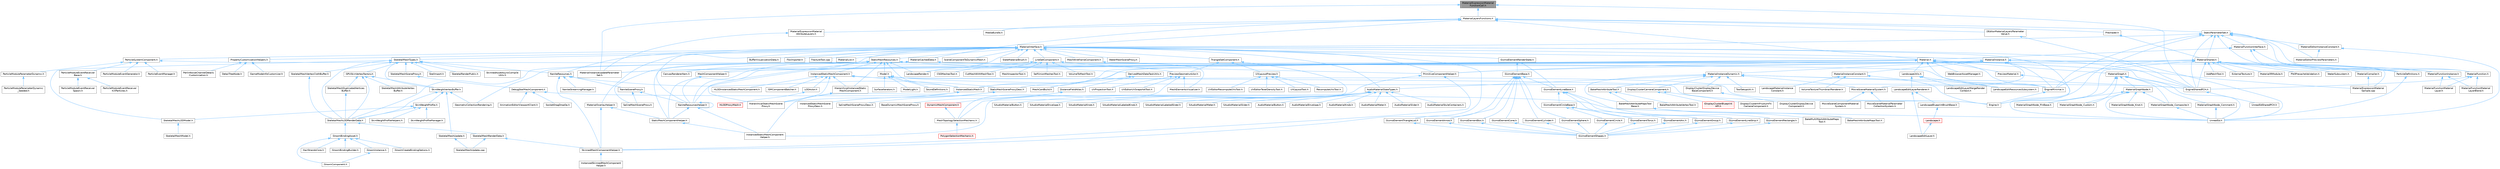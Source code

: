 digraph "MaterialExpressionMaterialFunctionCall.h"
{
 // INTERACTIVE_SVG=YES
 // LATEX_PDF_SIZE
  bgcolor="transparent";
  edge [fontname=Helvetica,fontsize=10,labelfontname=Helvetica,labelfontsize=10];
  node [fontname=Helvetica,fontsize=10,shape=box,height=0.2,width=0.4];
  Node1 [id="Node000001",label="MaterialExpressionMaterial\lFunctionCall.h",height=0.2,width=0.4,color="gray40", fillcolor="grey60", style="filled", fontcolor="black",tooltip=" "];
  Node1 -> Node2 [id="edge1_Node000001_Node000002",dir="back",color="steelblue1",style="solid",tooltip=" "];
  Node2 [id="Node000002",label="EngineSharedPCH.h",height=0.2,width=0.4,color="grey40", fillcolor="white", style="filled",URL="$dc/dbb/EngineSharedPCH_8h.html",tooltip=" "];
  Node2 -> Node3 [id="edge2_Node000002_Node000003",dir="back",color="steelblue1",style="solid",tooltip=" "];
  Node3 [id="Node000003",label="UnrealEdSharedPCH.h",height=0.2,width=0.4,color="grey40", fillcolor="white", style="filled",URL="$d1/de6/UnrealEdSharedPCH_8h.html",tooltip=" "];
  Node1 -> Node4 [id="edge3_Node000001_Node000004",dir="back",color="steelblue1",style="solid",tooltip=" "];
  Node4 [id="Node000004",label="MaterialInstanceUpdateParameter\lSet.h",height=0.2,width=0.4,color="grey40", fillcolor="white", style="filled",URL="$dd/df7/MaterialInstanceUpdateParameterSet_8h.html",tooltip=" "];
  Node1 -> Node5 [id="edge4_Node000001_Node000005",dir="back",color="steelblue1",style="solid",tooltip=" "];
  Node5 [id="Node000005",label="MaterialLayersFunctions.h",height=0.2,width=0.4,color="grey40", fillcolor="white", style="filled",URL="$df/d12/MaterialLayersFunctions_8h.html",tooltip=" "];
  Node5 -> Node6 [id="edge5_Node000005_Node000006",dir="back",color="steelblue1",style="solid",tooltip=" "];
  Node6 [id="Node000006",label="DEditorMaterialLayersParameter\lValue.h",height=0.2,width=0.4,color="grey40", fillcolor="white", style="filled",URL="$d8/d85/DEditorMaterialLayersParameterValue_8h.html",tooltip=" "];
  Node6 -> Node7 [id="edge6_Node000006_Node000007",dir="back",color="steelblue1",style="solid",tooltip=" "];
  Node7 [id="Node000007",label="UnrealEd.h",height=0.2,width=0.4,color="grey40", fillcolor="white", style="filled",URL="$d2/d5f/UnrealEd_8h.html",tooltip=" "];
  Node5 -> Node8 [id="edge7_Node000005_Node000008",dir="back",color="steelblue1",style="solid",tooltip=" "];
  Node8 [id="Node000008",label="Material.h",height=0.2,width=0.4,color="grey40", fillcolor="white", style="filled",URL="$df/d12/Material_8h.html",tooltip=" "];
  Node8 -> Node9 [id="edge8_Node000008_Node000009",dir="back",color="steelblue1",style="solid",tooltip=" "];
  Node9 [id="Node000009",label="EngineMinimal.h",height=0.2,width=0.4,color="grey40", fillcolor="white", style="filled",URL="$d0/d2c/EngineMinimal_8h.html",tooltip=" "];
  Node9 -> Node10 [id="edge9_Node000009_Node000010",dir="back",color="steelblue1",style="solid",tooltip=" "];
  Node10 [id="Node000010",label="Engine.h",height=0.2,width=0.4,color="grey40", fillcolor="white", style="filled",URL="$d1/d34/Public_2Engine_8h.html",tooltip=" "];
  Node8 -> Node2 [id="edge10_Node000008_Node000002",dir="back",color="steelblue1",style="solid",tooltip=" "];
  Node8 -> Node11 [id="edge11_Node000008_Node000011",dir="back",color="steelblue1",style="solid",tooltip=" "];
  Node11 [id="Node000011",label="InstancedStaticMesh.h",height=0.2,width=0.4,color="grey40", fillcolor="white", style="filled",URL="$dd/d89/InstancedStaticMesh_8h.html",tooltip=" "];
  Node11 -> Node12 [id="edge12_Node000011_Node000012",dir="back",color="steelblue1",style="solid",tooltip=" "];
  Node12 [id="Node000012",label="HierarchicalStaticMeshScene\lProxy.h",height=0.2,width=0.4,color="grey40", fillcolor="white", style="filled",URL="$d3/d4d/HierarchicalStaticMeshSceneProxy_8h.html",tooltip=" "];
  Node11 -> Node13 [id="edge13_Node000011_Node000013",dir="back",color="steelblue1",style="solid",tooltip=" "];
  Node13 [id="Node000013",label="InstancedStaticMeshComponent\lHelper.h",height=0.2,width=0.4,color="grey40", fillcolor="white", style="filled",URL="$dc/dc7/InstancedStaticMeshComponentHelper_8h.html",tooltip=" "];
  Node11 -> Node14 [id="edge14_Node000011_Node000014",dir="back",color="steelblue1",style="solid",tooltip=" "];
  Node14 [id="Node000014",label="InstancedStaticMeshScene\lProxyDesc.h",height=0.2,width=0.4,color="grey40", fillcolor="white", style="filled",URL="$db/dcf/InstancedStaticMeshSceneProxyDesc_8h.html",tooltip=" "];
  Node8 -> Node15 [id="edge15_Node000008_Node000015",dir="back",color="steelblue1",style="solid",tooltip=" "];
  Node15 [id="Node000015",label="LandscapeEditResourcesSubsystem.h",height=0.2,width=0.4,color="grey40", fillcolor="white", style="filled",URL="$db/d28/LandscapeEditResourcesSubsystem_8h.html",tooltip=" "];
  Node8 -> Node16 [id="edge16_Node000008_Node000016",dir="back",color="steelblue1",style="solid",tooltip=" "];
  Node16 [id="Node000016",label="LandscapeUtils.h",height=0.2,width=0.4,color="grey40", fillcolor="white", style="filled",URL="$d0/dc0/LandscapeUtils_8h.html",tooltip=" "];
  Node16 -> Node17 [id="edge17_Node000016_Node000017",dir="back",color="steelblue1",style="solid",tooltip=" "];
  Node17 [id="Node000017",label="LandscapeEditLayerMergeRender\lContext.h",height=0.2,width=0.4,color="grey40", fillcolor="white", style="filled",URL="$d1/d40/LandscapeEditLayerMergeRenderContext_8h.html",tooltip=" "];
  Node16 -> Node18 [id="edge18_Node000016_Node000018",dir="back",color="steelblue1",style="solid",tooltip=" "];
  Node18 [id="Node000018",label="LandscapeEditLayerRenderer.h",height=0.2,width=0.4,color="grey40", fillcolor="white", style="filled",URL="$d4/ddf/LandscapeEditLayerRenderer_8h.html",tooltip=" "];
  Node18 -> Node19 [id="edge19_Node000018_Node000019",dir="back",color="steelblue1",style="solid",tooltip=" "];
  Node19 [id="Node000019",label="LandscapeBlueprintBrushBase.h",height=0.2,width=0.4,color="grey40", fillcolor="white", style="filled",URL="$d5/de5/LandscapeBlueprintBrushBase_8h.html",tooltip=" "];
  Node19 -> Node20 [id="edge20_Node000019_Node000020",dir="back",color="steelblue1",style="solid",tooltip=" "];
  Node20 [id="Node000020",label="Landscape.h",height=0.2,width=0.4,color="red", fillcolor="#FFF0F0", style="filled",URL="$d5/dd6/Landscape_8h.html",tooltip=" "];
  Node20 -> Node22 [id="edge21_Node000020_Node000022",dir="back",color="steelblue1",style="solid",tooltip=" "];
  Node22 [id="Node000022",label="LandscapeEditLayer.h",height=0.2,width=0.4,color="grey40", fillcolor="white", style="filled",URL="$d2/d34/LandscapeEditLayer_8h.html",tooltip=" "];
  Node18 -> Node22 [id="edge22_Node000018_Node000022",dir="back",color="steelblue1",style="solid",tooltip=" "];
  Node16 -> Node15 [id="edge23_Node000016_Node000015",dir="back",color="steelblue1",style="solid",tooltip=" "];
  Node8 -> Node26 [id="edge24_Node000008_Node000026",dir="back",color="steelblue1",style="solid",tooltip=" "];
  Node26 [id="Node000026",label="MaterialExpressionMaterial\lSample.cpp",height=0.2,width=0.4,color="grey40", fillcolor="white", style="filled",URL="$d0/dbd/MaterialExpressionMaterialSample_8cpp.html",tooltip=" "];
  Node8 -> Node27 [id="edge25_Node000008_Node000027",dir="back",color="steelblue1",style="solid",tooltip=" "];
  Node27 [id="Node000027",label="MaterialFunctionInstance.h",height=0.2,width=0.4,color="grey40", fillcolor="white", style="filled",URL="$dd/d09/MaterialFunctionInstance_8h.html",tooltip=" "];
  Node27 -> Node28 [id="edge26_Node000027_Node000028",dir="back",color="steelblue1",style="solid",tooltip=" "];
  Node28 [id="Node000028",label="MaterialFunctionMaterial\lLayer.h",height=0.2,width=0.4,color="grey40", fillcolor="white", style="filled",URL="$d5/db3/MaterialFunctionMaterialLayer_8h.html",tooltip=" "];
  Node27 -> Node29 [id="edge27_Node000027_Node000029",dir="back",color="steelblue1",style="solid",tooltip=" "];
  Node29 [id="Node000029",label="MaterialFunctionMaterial\lLayerBlend.h",height=0.2,width=0.4,color="grey40", fillcolor="white", style="filled",URL="$d9/d8a/MaterialFunctionMaterialLayerBlend_8h.html",tooltip=" "];
  Node8 -> Node30 [id="edge28_Node000008_Node000030",dir="back",color="steelblue1",style="solid",tooltip=" "];
  Node30 [id="Node000030",label="MaterialGraph.h",height=0.2,width=0.4,color="grey40", fillcolor="white", style="filled",URL="$dd/d8d/MaterialGraph_8h.html",tooltip=" "];
  Node30 -> Node31 [id="edge29_Node000030_Node000031",dir="back",color="steelblue1",style="solid",tooltip=" "];
  Node31 [id="Node000031",label="MaterialGraphNode.h",height=0.2,width=0.4,color="grey40", fillcolor="white", style="filled",URL="$d7/d89/MaterialGraphNode_8h.html",tooltip=" "];
  Node31 -> Node32 [id="edge30_Node000031_Node000032",dir="back",color="steelblue1",style="solid",tooltip=" "];
  Node32 [id="Node000032",label="MaterialGraphNode_Composite.h",height=0.2,width=0.4,color="grey40", fillcolor="white", style="filled",URL="$d0/d2a/MaterialGraphNode__Composite_8h.html",tooltip=" "];
  Node32 -> Node7 [id="edge31_Node000032_Node000007",dir="back",color="steelblue1",style="solid",tooltip=" "];
  Node31 -> Node33 [id="edge32_Node000031_Node000033",dir="back",color="steelblue1",style="solid",tooltip=" "];
  Node33 [id="Node000033",label="MaterialGraphNode_Custom.h",height=0.2,width=0.4,color="grey40", fillcolor="white", style="filled",URL="$d5/d6c/MaterialGraphNode__Custom_8h.html",tooltip=" "];
  Node31 -> Node34 [id="edge33_Node000031_Node000034",dir="back",color="steelblue1",style="solid",tooltip=" "];
  Node34 [id="Node000034",label="MaterialGraphNode_Knot.h",height=0.2,width=0.4,color="grey40", fillcolor="white", style="filled",URL="$d0/dfe/MaterialGraphNode__Knot_8h.html",tooltip=" "];
  Node31 -> Node35 [id="edge34_Node000031_Node000035",dir="back",color="steelblue1",style="solid",tooltip=" "];
  Node35 [id="Node000035",label="MaterialGraphNode_PinBase.h",height=0.2,width=0.4,color="grey40", fillcolor="white", style="filled",URL="$d5/dda/MaterialGraphNode__PinBase_8h.html",tooltip=" "];
  Node31 -> Node7 [id="edge35_Node000031_Node000007",dir="back",color="steelblue1",style="solid",tooltip=" "];
  Node30 -> Node36 [id="edge36_Node000030_Node000036",dir="back",color="steelblue1",style="solid",tooltip=" "];
  Node36 [id="Node000036",label="MaterialGraphNode_Comment.h",height=0.2,width=0.4,color="grey40", fillcolor="white", style="filled",URL="$da/db6/MaterialGraphNode__Comment_8h.html",tooltip=" "];
  Node36 -> Node7 [id="edge37_Node000036_Node000007",dir="back",color="steelblue1",style="solid",tooltip=" "];
  Node30 -> Node32 [id="edge38_Node000030_Node000032",dir="back",color="steelblue1",style="solid",tooltip=" "];
  Node30 -> Node33 [id="edge39_Node000030_Node000033",dir="back",color="steelblue1",style="solid",tooltip=" "];
  Node30 -> Node35 [id="edge40_Node000030_Node000035",dir="back",color="steelblue1",style="solid",tooltip=" "];
  Node30 -> Node7 [id="edge41_Node000030_Node000007",dir="back",color="steelblue1",style="solid",tooltip=" "];
  Node8 -> Node4 [id="edge42_Node000008_Node000004",dir="back",color="steelblue1",style="solid",tooltip=" "];
  Node8 -> Node37 [id="edge43_Node000008_Node000037",dir="back",color="steelblue1",style="solid",tooltip=" "];
  Node37 [id="Node000037",label="MeshComponentHelper.h",height=0.2,width=0.4,color="grey40", fillcolor="white", style="filled",URL="$d3/de8/MeshComponentHelper_8h.html",tooltip=" "];
  Node37 -> Node38 [id="edge44_Node000037_Node000038",dir="back",color="steelblue1",style="solid",tooltip=" "];
  Node38 [id="Node000038",label="StaticMeshComponentHelper.h",height=0.2,width=0.4,color="grey40", fillcolor="white", style="filled",URL="$dc/dc1/StaticMeshComponentHelper_8h.html",tooltip=" "];
  Node38 -> Node13 [id="edge45_Node000038_Node000013",dir="back",color="steelblue1",style="solid",tooltip=" "];
  Node8 -> Node39 [id="edge46_Node000008_Node000039",dir="back",color="steelblue1",style="solid",tooltip=" "];
  Node39 [id="Node000039",label="NaniteResourcesHelper.h",height=0.2,width=0.4,color="grey40", fillcolor="white", style="filled",URL="$dc/d48/NaniteResourcesHelper_8h.html",tooltip=" "];
  Node39 -> Node13 [id="edge47_Node000039_Node000013",dir="back",color="steelblue1",style="solid",tooltip=" "];
  Node39 -> Node39 [id="edge48_Node000039_Node000039",dir="back",color="steelblue1",style="solid",tooltip=" "];
  Node39 -> Node38 [id="edge49_Node000039_Node000038",dir="back",color="steelblue1",style="solid",tooltip=" "];
  Node8 -> Node40 [id="edge50_Node000008_Node000040",dir="back",color="steelblue1",style="solid",tooltip=" "];
  Node40 [id="Node000040",label="PreviewMaterial.h",height=0.2,width=0.4,color="grey40", fillcolor="white", style="filled",URL="$d4/de3/PreviewMaterial_8h.html",tooltip=" "];
  Node40 -> Node7 [id="edge51_Node000040_Node000007",dir="back",color="steelblue1",style="solid",tooltip=" "];
  Node8 -> Node41 [id="edge52_Node000008_Node000041",dir="back",color="steelblue1",style="solid",tooltip=" "];
  Node41 [id="Node000041",label="PrimitiveComponentHelper.h",height=0.2,width=0.4,color="grey40", fillcolor="white", style="filled",URL="$d1/d08/PrimitiveComponentHelper_8h.html",tooltip=" "];
  Node41 -> Node13 [id="edge53_Node000041_Node000013",dir="back",color="steelblue1",style="solid",tooltip=" "];
  Node41 -> Node42 [id="edge54_Node000041_Node000042",dir="back",color="steelblue1",style="solid",tooltip=" "];
  Node42 [id="Node000042",label="SkinnedMeshComponentHelper.h",height=0.2,width=0.4,color="grey40", fillcolor="white", style="filled",URL="$db/d81/SkinnedMeshComponentHelper_8h.html",tooltip=" "];
  Node42 -> Node43 [id="edge55_Node000042_Node000043",dir="back",color="steelblue1",style="solid",tooltip=" "];
  Node43 [id="Node000043",label="InstancedSkinnedMeshComponent\lHelper.h",height=0.2,width=0.4,color="grey40", fillcolor="white", style="filled",URL="$d1/d86/InstancedSkinnedMeshComponentHelper_8h.html",tooltip=" "];
  Node8 -> Node44 [id="edge56_Node000008_Node000044",dir="back",color="steelblue1",style="solid",tooltip=" "];
  Node44 [id="Node000044",label="StaticMeshSceneProxyDesc.h",height=0.2,width=0.4,color="grey40", fillcolor="white", style="filled",URL="$d0/d31/StaticMeshSceneProxyDesc_8h.html",tooltip=" "];
  Node44 -> Node14 [id="edge57_Node000044_Node000014",dir="back",color="steelblue1",style="solid",tooltip=" "];
  Node44 -> Node45 [id="edge58_Node000044_Node000045",dir="back",color="steelblue1",style="solid",tooltip=" "];
  Node45 [id="Node000045",label="SplineMeshSceneProxyDesc.h",height=0.2,width=0.4,color="grey40", fillcolor="white", style="filled",URL="$db/d1b/SplineMeshSceneProxyDesc_8h.html",tooltip=" "];
  Node8 -> Node46 [id="edge59_Node000008_Node000046",dir="back",color="steelblue1",style="solid",tooltip=" "];
  Node46 [id="Node000046",label="WebBrowserAssetManager.h",height=0.2,width=0.4,color="grey40", fillcolor="white", style="filled",URL="$db/d79/WebBrowserAssetManager_8h.html",tooltip=" "];
  Node5 -> Node47 [id="edge60_Node000005_Node000047",dir="back",color="steelblue1",style="solid",tooltip=" "];
  Node47 [id="Node000047",label="MaterialCachedData.h",height=0.2,width=0.4,color="grey40", fillcolor="white", style="filled",URL="$da/dd0/MaterialCachedData_8h.html",tooltip=" "];
  Node47 -> Node39 [id="edge61_Node000047_Node000039",dir="back",color="steelblue1",style="solid",tooltip=" "];
  Node47 -> Node41 [id="edge62_Node000047_Node000041",dir="back",color="steelblue1",style="solid",tooltip=" "];
  Node5 -> Node48 [id="edge63_Node000005_Node000048",dir="back",color="steelblue1",style="solid",tooltip=" "];
  Node48 [id="Node000048",label="MaterialExpressionMaterial\lAttributeLayers.h",height=0.2,width=0.4,color="grey40", fillcolor="white", style="filled",URL="$d1/db5/MaterialExpressionMaterialAttributeLayers_8h.html",tooltip=" "];
  Node48 -> Node4 [id="edge64_Node000048_Node000004",dir="back",color="steelblue1",style="solid",tooltip=" "];
  Node5 -> Node49 [id="edge65_Node000005_Node000049",dir="back",color="steelblue1",style="solid",tooltip=" "];
  Node49 [id="Node000049",label="MaterialInterface.h",height=0.2,width=0.4,color="grey40", fillcolor="white", style="filled",URL="$de/daa/MaterialInterface_8h.html",tooltip=" "];
  Node49 -> Node50 [id="edge66_Node000049_Node000050",dir="back",color="steelblue1",style="solid",tooltip=" "];
  Node50 [id="Node000050",label="AudioMaterialSlateTypes.h",height=0.2,width=0.4,color="grey40", fillcolor="white", style="filled",URL="$d3/d2d/AudioMaterialSlateTypes_8h.html",tooltip=" "];
  Node50 -> Node51 [id="edge67_Node000050_Node000051",dir="back",color="steelblue1",style="solid",tooltip=" "];
  Node51 [id="Node000051",label="AudioMaterialButton.h",height=0.2,width=0.4,color="grey40", fillcolor="white", style="filled",URL="$de/dca/AudioMaterialButton_8h.html",tooltip=" "];
  Node50 -> Node52 [id="edge68_Node000050_Node000052",dir="back",color="steelblue1",style="solid",tooltip=" "];
  Node52 [id="Node000052",label="AudioMaterialEnvelope.h",height=0.2,width=0.4,color="grey40", fillcolor="white", style="filled",URL="$d8/d42/AudioMaterialEnvelope_8h.html",tooltip=" "];
  Node50 -> Node53 [id="edge69_Node000050_Node000053",dir="back",color="steelblue1",style="solid",tooltip=" "];
  Node53 [id="Node000053",label="AudioMaterialKnob.h",height=0.2,width=0.4,color="grey40", fillcolor="white", style="filled",URL="$d1/d59/AudioMaterialKnob_8h.html",tooltip=" "];
  Node50 -> Node54 [id="edge70_Node000050_Node000054",dir="back",color="steelblue1",style="solid",tooltip=" "];
  Node54 [id="Node000054",label="AudioMaterialMeter.h",height=0.2,width=0.4,color="grey40", fillcolor="white", style="filled",URL="$d7/dc3/AudioMaterialMeter_8h.html",tooltip=" "];
  Node50 -> Node55 [id="edge71_Node000050_Node000055",dir="back",color="steelblue1",style="solid",tooltip=" "];
  Node55 [id="Node000055",label="AudioMaterialSlider.h",height=0.2,width=0.4,color="grey40", fillcolor="white", style="filled",URL="$de/db4/AudioMaterialSlider_8h.html",tooltip=" "];
  Node50 -> Node56 [id="edge72_Node000050_Node000056",dir="back",color="steelblue1",style="solid",tooltip=" "];
  Node56 [id="Node000056",label="AudioMaterialStyleContainers.h",height=0.2,width=0.4,color="grey40", fillcolor="white", style="filled",URL="$d2/d4e/AudioMaterialStyleContainers_8h.html",tooltip=" "];
  Node50 -> Node57 [id="edge73_Node000050_Node000057",dir="back",color="steelblue1",style="solid",tooltip=" "];
  Node57 [id="Node000057",label="SAudioMaterialButton.h",height=0.2,width=0.4,color="grey40", fillcolor="white", style="filled",URL="$d5/df6/SAudioMaterialButton_8h.html",tooltip=" "];
  Node50 -> Node58 [id="edge74_Node000050_Node000058",dir="back",color="steelblue1",style="solid",tooltip=" "];
  Node58 [id="Node000058",label="SAudioMaterialEnvelope.h",height=0.2,width=0.4,color="grey40", fillcolor="white", style="filled",URL="$d5/d2b/SAudioMaterialEnvelope_8h.html",tooltip=" "];
  Node50 -> Node59 [id="edge75_Node000050_Node000059",dir="back",color="steelblue1",style="solid",tooltip=" "];
  Node59 [id="Node000059",label="SAudioMaterialKnob.h",height=0.2,width=0.4,color="grey40", fillcolor="white", style="filled",URL="$d5/d68/SAudioMaterialKnob_8h.html",tooltip=" "];
  Node50 -> Node60 [id="edge76_Node000050_Node000060",dir="back",color="steelblue1",style="solid",tooltip=" "];
  Node60 [id="Node000060",label="SAudioMaterialLabeledKnob.h",height=0.2,width=0.4,color="grey40", fillcolor="white", style="filled",URL="$de/d2d/SAudioMaterialLabeledKnob_8h.html",tooltip=" "];
  Node50 -> Node61 [id="edge77_Node000050_Node000061",dir="back",color="steelblue1",style="solid",tooltip=" "];
  Node61 [id="Node000061",label="SAudioMaterialLabeledSlider.h",height=0.2,width=0.4,color="grey40", fillcolor="white", style="filled",URL="$d7/df2/SAudioMaterialLabeledSlider_8h.html",tooltip=" "];
  Node50 -> Node62 [id="edge78_Node000050_Node000062",dir="back",color="steelblue1",style="solid",tooltip=" "];
  Node62 [id="Node000062",label="SAudioMaterialMeter.h",height=0.2,width=0.4,color="grey40", fillcolor="white", style="filled",URL="$d9/da6/SAudioMaterialMeter_8h.html",tooltip=" "];
  Node50 -> Node63 [id="edge79_Node000050_Node000063",dir="back",color="steelblue1",style="solid",tooltip=" "];
  Node63 [id="Node000063",label="SAudioMaterialSlider.h",height=0.2,width=0.4,color="grey40", fillcolor="white", style="filled",URL="$d1/d37/SAudioMaterialSlider_8h.html",tooltip=" "];
  Node49 -> Node64 [id="edge80_Node000049_Node000064",dir="back",color="steelblue1",style="solid",tooltip=" "];
  Node64 [id="Node000064",label="BufferVisualizationData.h",height=0.2,width=0.4,color="grey40", fillcolor="white", style="filled",URL="$df/df1/BufferVisualizationData_8h.html",tooltip=" "];
  Node49 -> Node10 [id="edge81_Node000049_Node000010",dir="back",color="steelblue1",style="solid",tooltip=" "];
  Node49 -> Node2 [id="edge82_Node000049_Node000002",dir="back",color="steelblue1",style="solid",tooltip=" "];
  Node49 -> Node65 [id="edge83_Node000049_Node000065",dir="back",color="steelblue1",style="solid",tooltip=" "];
  Node65 [id="Node000065",label="FbxImporter.h",height=0.2,width=0.4,color="grey40", fillcolor="white", style="filled",URL="$d4/dfb/FbxImporter_8h.html",tooltip=" "];
  Node49 -> Node66 [id="edge84_Node000049_Node000066",dir="back",color="steelblue1",style="solid",tooltip=" "];
  Node66 [id="Node000066",label="FractureTool.cpp",height=0.2,width=0.4,color="grey40", fillcolor="white", style="filled",URL="$dc/d9a/FractureTool_8cpp.html",tooltip=" "];
  Node49 -> Node67 [id="edge85_Node000049_Node000067",dir="back",color="steelblue1",style="solid",tooltip=" "];
  Node67 [id="Node000067",label="GizmoElementRenderState.h",height=0.2,width=0.4,color="grey40", fillcolor="white", style="filled",URL="$dd/def/GizmoElementRenderState_8h.html",tooltip=" "];
  Node67 -> Node68 [id="edge86_Node000067_Node000068",dir="back",color="steelblue1",style="solid",tooltip=" "];
  Node68 [id="Node000068",label="GizmoElementBase.h",height=0.2,width=0.4,color="grey40", fillcolor="white", style="filled",URL="$d5/d19/GizmoElementBase_8h.html",tooltip=" "];
  Node68 -> Node69 [id="edge87_Node000068_Node000069",dir="back",color="steelblue1",style="solid",tooltip=" "];
  Node69 [id="Node000069",label="GizmoElementArrow.h",height=0.2,width=0.4,color="grey40", fillcolor="white", style="filled",URL="$df/d5b/GizmoElementArrow_8h.html",tooltip=" "];
  Node69 -> Node70 [id="edge88_Node000069_Node000070",dir="back",color="steelblue1",style="solid",tooltip=" "];
  Node70 [id="Node000070",label="GizmoElementShapes.h",height=0.2,width=0.4,color="grey40", fillcolor="white", style="filled",URL="$d9/d54/GizmoElementShapes_8h.html",tooltip=" "];
  Node68 -> Node71 [id="edge89_Node000068_Node000071",dir="back",color="steelblue1",style="solid",tooltip=" "];
  Node71 [id="Node000071",label="GizmoElementBox.h",height=0.2,width=0.4,color="grey40", fillcolor="white", style="filled",URL="$d6/d7f/GizmoElementBox_8h.html",tooltip=" "];
  Node71 -> Node70 [id="edge90_Node000071_Node000070",dir="back",color="steelblue1",style="solid",tooltip=" "];
  Node68 -> Node72 [id="edge91_Node000068_Node000072",dir="back",color="steelblue1",style="solid",tooltip=" "];
  Node72 [id="Node000072",label="GizmoElementCone.h",height=0.2,width=0.4,color="grey40", fillcolor="white", style="filled",URL="$dc/dca/GizmoElementCone_8h.html",tooltip=" "];
  Node72 -> Node70 [id="edge92_Node000072_Node000070",dir="back",color="steelblue1",style="solid",tooltip=" "];
  Node68 -> Node73 [id="edge93_Node000068_Node000073",dir="back",color="steelblue1",style="solid",tooltip=" "];
  Node73 [id="Node000073",label="GizmoElementCylinder.h",height=0.2,width=0.4,color="grey40", fillcolor="white", style="filled",URL="$da/dff/GizmoElementCylinder_8h.html",tooltip=" "];
  Node73 -> Node70 [id="edge94_Node000073_Node000070",dir="back",color="steelblue1",style="solid",tooltip=" "];
  Node68 -> Node74 [id="edge95_Node000068_Node000074",dir="back",color="steelblue1",style="solid",tooltip=" "];
  Node74 [id="Node000074",label="GizmoElementLineBase.h",height=0.2,width=0.4,color="grey40", fillcolor="white", style="filled",URL="$d4/d1b/GizmoElementLineBase_8h.html",tooltip=" "];
  Node74 -> Node75 [id="edge96_Node000074_Node000075",dir="back",color="steelblue1",style="solid",tooltip=" "];
  Node75 [id="Node000075",label="GizmoElementCircleBase.h",height=0.2,width=0.4,color="grey40", fillcolor="white", style="filled",URL="$d5/d29/GizmoElementCircleBase_8h.html",tooltip=" "];
  Node75 -> Node76 [id="edge97_Node000075_Node000076",dir="back",color="steelblue1",style="solid",tooltip=" "];
  Node76 [id="Node000076",label="GizmoElementArc.h",height=0.2,width=0.4,color="grey40", fillcolor="white", style="filled",URL="$dc/dda/GizmoElementArc_8h.html",tooltip=" "];
  Node76 -> Node70 [id="edge98_Node000076_Node000070",dir="back",color="steelblue1",style="solid",tooltip=" "];
  Node75 -> Node77 [id="edge99_Node000075_Node000077",dir="back",color="steelblue1",style="solid",tooltip=" "];
  Node77 [id="Node000077",label="GizmoElementCircle.h",height=0.2,width=0.4,color="grey40", fillcolor="white", style="filled",URL="$dd/dd8/GizmoElementCircle_8h.html",tooltip=" "];
  Node77 -> Node70 [id="edge100_Node000077_Node000070",dir="back",color="steelblue1",style="solid",tooltip=" "];
  Node75 -> Node78 [id="edge101_Node000075_Node000078",dir="back",color="steelblue1",style="solid",tooltip=" "];
  Node78 [id="Node000078",label="GizmoElementTorus.h",height=0.2,width=0.4,color="grey40", fillcolor="white", style="filled",URL="$df/d72/GizmoElementTorus_8h.html",tooltip=" "];
  Node78 -> Node70 [id="edge102_Node000078_Node000070",dir="back",color="steelblue1",style="solid",tooltip=" "];
  Node74 -> Node79 [id="edge103_Node000074_Node000079",dir="back",color="steelblue1",style="solid",tooltip=" "];
  Node79 [id="Node000079",label="GizmoElementGroup.h",height=0.2,width=0.4,color="grey40", fillcolor="white", style="filled",URL="$df/d24/GizmoElementGroup_8h.html",tooltip=" "];
  Node79 -> Node70 [id="edge104_Node000079_Node000070",dir="back",color="steelblue1",style="solid",tooltip=" "];
  Node74 -> Node80 [id="edge105_Node000074_Node000080",dir="back",color="steelblue1",style="solid",tooltip=" "];
  Node80 [id="Node000080",label="GizmoElementLineStrip.h",height=0.2,width=0.4,color="grey40", fillcolor="white", style="filled",URL="$d8/dca/GizmoElementLineStrip_8h.html",tooltip=" "];
  Node80 -> Node70 [id="edge106_Node000080_Node000070",dir="back",color="steelblue1",style="solid",tooltip=" "];
  Node74 -> Node81 [id="edge107_Node000074_Node000081",dir="back",color="steelblue1",style="solid",tooltip=" "];
  Node81 [id="Node000081",label="GizmoElementRectangle.h",height=0.2,width=0.4,color="grey40", fillcolor="white", style="filled",URL="$de/d3f/GizmoElementRectangle_8h.html",tooltip=" "];
  Node81 -> Node70 [id="edge108_Node000081_Node000070",dir="back",color="steelblue1",style="solid",tooltip=" "];
  Node68 -> Node82 [id="edge109_Node000068_Node000082",dir="back",color="steelblue1",style="solid",tooltip=" "];
  Node82 [id="Node000082",label="GizmoElementSphere.h",height=0.2,width=0.4,color="grey40", fillcolor="white", style="filled",URL="$df/d53/GizmoElementSphere_8h.html",tooltip=" "];
  Node82 -> Node70 [id="edge110_Node000082_Node000070",dir="back",color="steelblue1",style="solid",tooltip=" "];
  Node68 -> Node83 [id="edge111_Node000068_Node000083",dir="back",color="steelblue1",style="solid",tooltip=" "];
  Node83 [id="Node000083",label="GizmoElementTriangleList.h",height=0.2,width=0.4,color="grey40", fillcolor="white", style="filled",URL="$dc/dc3/GizmoElementTriangleList_8h.html",tooltip=" "];
  Node83 -> Node70 [id="edge112_Node000083_Node000070",dir="back",color="steelblue1",style="solid",tooltip=" "];
  Node67 -> Node74 [id="edge113_Node000067_Node000074",dir="back",color="steelblue1",style="solid",tooltip=" "];
  Node49 -> Node84 [id="edge114_Node000049_Node000084",dir="back",color="steelblue1",style="solid",tooltip=" "];
  Node84 [id="Node000084",label="LandscapeRender.h",height=0.2,width=0.4,color="grey40", fillcolor="white", style="filled",URL="$df/d67/LandscapeRender_8h.html",tooltip=" "];
  Node49 -> Node85 [id="edge115_Node000049_Node000085",dir="back",color="steelblue1",style="solid",tooltip=" "];
  Node85 [id="Node000085",label="LineSetComponent.h",height=0.2,width=0.4,color="grey40", fillcolor="white", style="filled",URL="$d7/d6b/LineSetComponent_8h.html",tooltip=" "];
  Node85 -> Node86 [id="edge116_Node000085_Node000086",dir="back",color="steelblue1",style="solid",tooltip=" "];
  Node86 [id="Node000086",label="CSGMeshesTool.h",height=0.2,width=0.4,color="grey40", fillcolor="white", style="filled",URL="$db/dd1/CSGMeshesTool_8h.html",tooltip=" "];
  Node85 -> Node87 [id="edge117_Node000085_Node000087",dir="back",color="steelblue1",style="solid",tooltip=" "];
  Node87 [id="Node000087",label="CutMeshWithMeshTool.h",height=0.2,width=0.4,color="grey40", fillcolor="white", style="filled",URL="$d2/d2c/CutMeshWithMeshTool_8h.html",tooltip=" "];
  Node85 -> Node88 [id="edge118_Node000085_Node000088",dir="back",color="steelblue1",style="solid",tooltip=" "];
  Node88 [id="Node000088",label="MeshInspectorTool.h",height=0.2,width=0.4,color="grey40", fillcolor="white", style="filled",URL="$de/da1/MeshInspectorTool_8h.html",tooltip=" "];
  Node85 -> Node89 [id="edge119_Node000085_Node000089",dir="back",color="steelblue1",style="solid",tooltip=" "];
  Node89 [id="Node000089",label="PreviewGeometryActor.h",height=0.2,width=0.4,color="grey40", fillcolor="white", style="filled",URL="$d3/d38/PreviewGeometryActor_8h.html",tooltip=" "];
  Node89 -> Node90 [id="edge120_Node000089_Node000090",dir="back",color="steelblue1",style="solid",tooltip=" "];
  Node90 [id="Node000090",label="MeshElementsVisualizer.h",height=0.2,width=0.4,color="grey40", fillcolor="white", style="filled",URL="$d9/d01/MeshElementsVisualizer_8h.html",tooltip=" "];
  Node89 -> Node91 [id="edge121_Node000089_Node000091",dir="back",color="steelblue1",style="solid",tooltip=" "];
  Node91 [id="Node000091",label="MeshTopologySelectionMechanic.h",height=0.2,width=0.4,color="grey40", fillcolor="white", style="filled",URL="$d5/d15/MeshTopologySelectionMechanic_8h.html",tooltip=" "];
  Node91 -> Node92 [id="edge122_Node000091_Node000092",dir="back",color="steelblue1",style="solid",tooltip=" "];
  Node92 [id="Node000092",label="PolygonSelectionMechanic.h",height=0.2,width=0.4,color="red", fillcolor="#FFF0F0", style="filled",URL="$da/dff/PolygonSelectionMechanic_8h.html",tooltip=" "];
  Node89 -> Node95 [id="edge123_Node000089_Node000095",dir="back",color="steelblue1",style="solid",tooltip=" "];
  Node95 [id="Node000095",label="UVEditorUVSnapshotTool.h",height=0.2,width=0.4,color="grey40", fillcolor="white", style="filled",URL="$d4/dd6/UVEditorUVSnapshotTool_8h.html",tooltip=" "];
  Node89 -> Node96 [id="edge124_Node000089_Node000096",dir="back",color="steelblue1",style="solid",tooltip=" "];
  Node96 [id="Node000096",label="UVProjectionTool.h",height=0.2,width=0.4,color="grey40", fillcolor="white", style="filled",URL="$d5/d4f/UVProjectionTool_8h.html",tooltip=" "];
  Node85 -> Node97 [id="edge125_Node000085_Node000097",dir="back",color="steelblue1",style="solid",tooltip=" "];
  Node97 [id="Node000097",label="SelfUnionMeshesTool.h",height=0.2,width=0.4,color="grey40", fillcolor="white", style="filled",URL="$dc/dad/SelfUnionMeshesTool_8h.html",tooltip=" "];
  Node85 -> Node98 [id="edge126_Node000085_Node000098",dir="back",color="steelblue1",style="solid",tooltip=" "];
  Node98 [id="Node000098",label="VolumeToMeshTool.h",height=0.2,width=0.4,color="grey40", fillcolor="white", style="filled",URL="$de/d64/VolumeToMeshTool_8h.html",tooltip=" "];
  Node49 -> Node8 [id="edge127_Node000049_Node000008",dir="back",color="steelblue1",style="solid",tooltip=" "];
  Node49 -> Node99 [id="edge128_Node000049_Node000099",dir="back",color="steelblue1",style="solid",tooltip=" "];
  Node99 [id="Node000099",label="MaterialInstance.h",height=0.2,width=0.4,color="grey40", fillcolor="white", style="filled",URL="$d7/d9c/MaterialInstance_8h.html",tooltip=" "];
  Node99 -> Node9 [id="edge129_Node000099_Node000009",dir="back",color="steelblue1",style="solid",tooltip=" "];
  Node99 -> Node2 [id="edge130_Node000099_Node000002",dir="back",color="steelblue1",style="solid",tooltip=" "];
  Node99 -> Node27 [id="edge131_Node000099_Node000027",dir="back",color="steelblue1",style="solid",tooltip=" "];
  Node99 -> Node100 [id="edge132_Node000099_Node000100",dir="back",color="steelblue1",style="solid",tooltip=" "];
  Node100 [id="Node000100",label="MaterialInstanceConstant.h",height=0.2,width=0.4,color="grey40", fillcolor="white", style="filled",URL="$d5/da5/MaterialInstanceConstant_8h.html",tooltip=" "];
  Node100 -> Node10 [id="edge133_Node000100_Node000010",dir="back",color="steelblue1",style="solid",tooltip=" "];
  Node100 -> Node101 [id="edge134_Node000100_Node000101",dir="back",color="steelblue1",style="solid",tooltip=" "];
  Node101 [id="Node000101",label="LandscapeMaterialInstance\lConstant.h",height=0.2,width=0.4,color="grey40", fillcolor="white", style="filled",URL="$d5/d42/LandscapeMaterialInstanceConstant_8h.html",tooltip=" "];
  Node100 -> Node102 [id="edge135_Node000100_Node000102",dir="back",color="steelblue1",style="solid",tooltip=" "];
  Node102 [id="Node000102",label="VolumeTextureThumbnailRenderer.h",height=0.2,width=0.4,color="grey40", fillcolor="white", style="filled",URL="$df/df9/VolumeTextureThumbnailRenderer_8h.html",tooltip=" "];
  Node99 -> Node103 [id="edge136_Node000099_Node000103",dir="back",color="steelblue1",style="solid",tooltip=" "];
  Node103 [id="Node000103",label="MaterialInstanceDynamic.h",height=0.2,width=0.4,color="grey40", fillcolor="white", style="filled",URL="$dc/df3/MaterialInstanceDynamic_8h.html",tooltip=" "];
  Node103 -> Node50 [id="edge137_Node000103_Node000050",dir="back",color="steelblue1",style="solid",tooltip=" "];
  Node103 -> Node104 [id="edge138_Node000103_Node000104",dir="back",color="steelblue1",style="solid",tooltip=" "];
  Node104 [id="Node000104",label="BakeMeshAttributeMapsTool\lBase.h",height=0.2,width=0.4,color="grey40", fillcolor="white", style="filled",URL="$dc/d68/BakeMeshAttributeMapsToolBase_8h.html",tooltip=" "];
  Node104 -> Node105 [id="edge139_Node000104_Node000105",dir="back",color="steelblue1",style="solid",tooltip=" "];
  Node105 [id="Node000105",label="BakeMeshAttributeMapsTool.h",height=0.2,width=0.4,color="grey40", fillcolor="white", style="filled",URL="$d8/d14/BakeMeshAttributeMapsTool_8h.html",tooltip=" "];
  Node104 -> Node106 [id="edge140_Node000104_Node000106",dir="back",color="steelblue1",style="solid",tooltip=" "];
  Node106 [id="Node000106",label="BakeMultiMeshAttributeMaps\lTool.h",height=0.2,width=0.4,color="grey40", fillcolor="white", style="filled",URL="$d7/d65/BakeMultiMeshAttributeMapsTool_8h.html",tooltip=" "];
  Node103 -> Node107 [id="edge141_Node000103_Node000107",dir="back",color="steelblue1",style="solid",tooltip=" "];
  Node107 [id="Node000107",label="BakeMeshAttributeTool.h",height=0.2,width=0.4,color="grey40", fillcolor="white", style="filled",URL="$d0/d82/BakeMeshAttributeTool_8h.html",tooltip=" "];
  Node107 -> Node104 [id="edge142_Node000107_Node000104",dir="back",color="steelblue1",style="solid",tooltip=" "];
  Node107 -> Node108 [id="edge143_Node000107_Node000108",dir="back",color="steelblue1",style="solid",tooltip=" "];
  Node108 [id="Node000108",label="BakeMeshAttributeVertexTool.h",height=0.2,width=0.4,color="grey40", fillcolor="white", style="filled",URL="$d6/d76/BakeMeshAttributeVertexTool_8h.html",tooltip=" "];
  Node103 -> Node109 [id="edge144_Node000103_Node000109",dir="back",color="steelblue1",style="solid",tooltip=" "];
  Node109 [id="Node000109",label="DisplayClusterCameraComponent.h",height=0.2,width=0.4,color="grey40", fillcolor="white", style="filled",URL="$dd/d6b/DisplayClusterCameraComponent_8h.html",tooltip=" "];
  Node109 -> Node110 [id="edge145_Node000109_Node000110",dir="back",color="steelblue1",style="solid",tooltip=" "];
  Node110 [id="Node000110",label="DisplayClusterInFrustumFit\lCameraComponent.h",height=0.2,width=0.4,color="grey40", fillcolor="white", style="filled",URL="$d5/d53/DisplayClusterInFrustumFitCameraComponent_8h.html",tooltip=" "];
  Node109 -> Node111 [id="edge146_Node000109_Node000111",dir="back",color="steelblue1",style="solid",tooltip=" "];
  Node111 [id="Node000111",label="IDisplayClusterBlueprint\lAPI.h",height=0.2,width=0.4,color="red", fillcolor="#FFF0F0", style="filled",URL="$d6/dd6/IDisplayClusterBlueprintAPI_8h.html",tooltip=" "];
  Node103 -> Node113 [id="edge147_Node000103_Node000113",dir="back",color="steelblue1",style="solid",tooltip=" "];
  Node113 [id="Node000113",label="DisplayClusterDisplayDevice\lBaseComponent.h",height=0.2,width=0.4,color="grey40", fillcolor="white", style="filled",URL="$d6/d67/DisplayClusterDisplayDeviceBaseComponent_8h.html",tooltip=" "];
  Node113 -> Node114 [id="edge148_Node000113_Node000114",dir="back",color="steelblue1",style="solid",tooltip=" "];
  Node114 [id="Node000114",label="DisplayClusterDisplayDevice\lComponent.h",height=0.2,width=0.4,color="grey40", fillcolor="white", style="filled",URL="$db/d86/DisplayClusterDisplayDeviceComponent_8h.html",tooltip=" "];
  Node103 -> Node9 [id="edge149_Node000103_Node000009",dir="back",color="steelblue1",style="solid",tooltip=" "];
  Node103 -> Node2 [id="edge150_Node000103_Node000002",dir="back",color="steelblue1",style="solid",tooltip=" "];
  Node103 -> Node115 [id="edge151_Node000103_Node000115",dir="back",color="steelblue1",style="solid",tooltip=" "];
  Node115 [id="Node000115",label="MovieSceneMaterialSystem.h",height=0.2,width=0.4,color="grey40", fillcolor="white", style="filled",URL="$d2/d2f/MovieSceneMaterialSystem_8h.html",tooltip=" "];
  Node115 -> Node116 [id="edge152_Node000115_Node000116",dir="back",color="steelblue1",style="solid",tooltip=" "];
  Node116 [id="Node000116",label="MovieSceneComponentMaterial\lSystem.h",height=0.2,width=0.4,color="grey40", fillcolor="white", style="filled",URL="$d7/d7c/MovieSceneComponentMaterialSystem_8h.html",tooltip=" "];
  Node115 -> Node117 [id="edge153_Node000115_Node000117",dir="back",color="steelblue1",style="solid",tooltip=" "];
  Node117 [id="Node000117",label="MovieSceneMaterialParameter\lCollectionSystem.h",height=0.2,width=0.4,color="grey40", fillcolor="white", style="filled",URL="$d4/d18/MovieSceneMaterialParameterCollectionSystem_8h.html",tooltip=" "];
  Node103 -> Node118 [id="edge154_Node000103_Node000118",dir="back",color="steelblue1",style="solid",tooltip=" "];
  Node118 [id="Node000118",label="ToolSetupUtil.h",height=0.2,width=0.4,color="grey40", fillcolor="white", style="filled",URL="$d1/d7f/ToolSetupUtil_8h.html",tooltip=" "];
  Node99 -> Node4 [id="edge155_Node000099_Node000004",dir="back",color="steelblue1",style="solid",tooltip=" "];
  Node99 -> Node115 [id="edge156_Node000099_Node000115",dir="back",color="steelblue1",style="solid",tooltip=" "];
  Node49 -> Node119 [id="edge157_Node000049_Node000119",dir="back",color="steelblue1",style="solid",tooltip=" "];
  Node119 [id="Node000119",label="MaterialList.h",height=0.2,width=0.4,color="grey40", fillcolor="white", style="filled",URL="$df/d0c/MaterialList_8h.html",tooltip=" "];
  Node49 -> Node120 [id="edge158_Node000049_Node000120",dir="back",color="steelblue1",style="solid",tooltip=" "];
  Node120 [id="Node000120",label="MaterialOverlayHelper.h",height=0.2,width=0.4,color="grey40", fillcolor="white", style="filled",URL="$d4/d43/MaterialOverlayHelper_8h.html",tooltip=" "];
  Node120 -> Node42 [id="edge159_Node000120_Node000042",dir="back",color="steelblue1",style="solid",tooltip=" "];
  Node120 -> Node38 [id="edge160_Node000120_Node000038",dir="back",color="steelblue1",style="solid",tooltip=" "];
  Node49 -> Node37 [id="edge161_Node000049_Node000037",dir="back",color="steelblue1",style="solid",tooltip=" "];
  Node49 -> Node121 [id="edge162_Node000049_Node000121",dir="back",color="steelblue1",style="solid",tooltip=" "];
  Node121 [id="Node000121",label="MeshWireframeComponent.h",height=0.2,width=0.4,color="grey40", fillcolor="white", style="filled",URL="$d7/d66/MeshWireframeComponent_8h.html",tooltip=" "];
  Node121 -> Node90 [id="edge163_Node000121_Node000090",dir="back",color="steelblue1",style="solid",tooltip=" "];
  Node49 -> Node122 [id="edge164_Node000049_Node000122",dir="back",color="steelblue1",style="solid",tooltip=" "];
  Node122 [id="Node000122",label="NaniteResources.h",height=0.2,width=0.4,color="grey40", fillcolor="white", style="filled",URL="$d7/d8b/NaniteResources_8h.html",tooltip=" "];
  Node122 -> Node123 [id="edge165_Node000122_Node000123",dir="back",color="steelblue1",style="solid",tooltip=" "];
  Node123 [id="Node000123",label="NaniteSceneProxy.h",height=0.2,width=0.4,color="grey40", fillcolor="white", style="filled",URL="$de/dae/NaniteSceneProxy_8h.html",tooltip=" "];
  Node123 -> Node39 [id="edge166_Node000123_Node000039",dir="back",color="steelblue1",style="solid",tooltip=" "];
  Node123 -> Node124 [id="edge167_Node000123_Node000124",dir="back",color="steelblue1",style="solid",tooltip=" "];
  Node124 [id="Node000124",label="SplineMeshSceneProxy.h",height=0.2,width=0.4,color="grey40", fillcolor="white", style="filled",URL="$dd/dcb/SplineMeshSceneProxy_8h.html",tooltip=" "];
  Node122 -> Node125 [id="edge168_Node000122_Node000125",dir="back",color="steelblue1",style="solid",tooltip=" "];
  Node125 [id="Node000125",label="NaniteStreamingManager.h",height=0.2,width=0.4,color="grey40", fillcolor="white", style="filled",URL="$d2/d3f/NaniteStreamingManager_8h.html",tooltip=" "];
  Node122 -> Node42 [id="edge169_Node000122_Node000042",dir="back",color="steelblue1",style="solid",tooltip=" "];
  Node122 -> Node44 [id="edge170_Node000122_Node000044",dir="back",color="steelblue1",style="solid",tooltip=" "];
  Node49 -> Node39 [id="edge171_Node000049_Node000039",dir="back",color="steelblue1",style="solid",tooltip=" "];
  Node49 -> Node126 [id="edge172_Node000049_Node000126",dir="back",color="steelblue1",style="solid",tooltip=" "];
  Node126 [id="Node000126",label="ParticleSystemComponent.h",height=0.2,width=0.4,color="grey40", fillcolor="white", style="filled",URL="$d4/d17/ParticleSystemComponent_8h.html",tooltip=" "];
  Node126 -> Node9 [id="edge173_Node000126_Node000009",dir="back",color="steelblue1",style="solid",tooltip=" "];
  Node126 -> Node127 [id="edge174_Node000126_Node000127",dir="back",color="steelblue1",style="solid",tooltip=" "];
  Node127 [id="Node000127",label="ParticleEventManager.h",height=0.2,width=0.4,color="grey40", fillcolor="white", style="filled",URL="$dc/df9/ParticleEventManager_8h.html",tooltip=" "];
  Node126 -> Node128 [id="edge175_Node000126_Node000128",dir="back",color="steelblue1",style="solid",tooltip=" "];
  Node128 [id="Node000128",label="ParticleModuleEventGenerator.h",height=0.2,width=0.4,color="grey40", fillcolor="white", style="filled",URL="$dd/df1/ParticleModuleEventGenerator_8h.html",tooltip=" "];
  Node126 -> Node129 [id="edge176_Node000126_Node000129",dir="back",color="steelblue1",style="solid",tooltip=" "];
  Node129 [id="Node000129",label="ParticleModuleEventReceiver\lBase.h",height=0.2,width=0.4,color="grey40", fillcolor="white", style="filled",URL="$d2/d65/ParticleModuleEventReceiverBase_8h.html",tooltip=" "];
  Node129 -> Node130 [id="edge177_Node000129_Node000130",dir="back",color="steelblue1",style="solid",tooltip=" "];
  Node130 [id="Node000130",label="ParticleModuleEventReceiver\lKillParticles.h",height=0.2,width=0.4,color="grey40", fillcolor="white", style="filled",URL="$df/d67/ParticleModuleEventReceiverKillParticles_8h.html",tooltip=" "];
  Node129 -> Node131 [id="edge178_Node000129_Node000131",dir="back",color="steelblue1",style="solid",tooltip=" "];
  Node131 [id="Node000131",label="ParticleModuleEventReceiver\lSpawn.h",height=0.2,width=0.4,color="grey40", fillcolor="white", style="filled",URL="$df/da0/ParticleModuleEventReceiverSpawn_8h.html",tooltip=" "];
  Node126 -> Node132 [id="edge179_Node000126_Node000132",dir="back",color="steelblue1",style="solid",tooltip=" "];
  Node132 [id="Node000132",label="ParticleModuleParameterDynamic.h",height=0.2,width=0.4,color="grey40", fillcolor="white", style="filled",URL="$d3/d04/ParticleModuleParameterDynamic_8h.html",tooltip=" "];
  Node132 -> Node133 [id="edge180_Node000132_Node000133",dir="back",color="steelblue1",style="solid",tooltip=" "];
  Node133 [id="Node000133",label="ParticleModuleParameterDynamic\l_Seeded.h",height=0.2,width=0.4,color="grey40", fillcolor="white", style="filled",URL="$de/d89/ParticleModuleParameterDynamic__Seeded_8h.html",tooltip=" "];
  Node49 -> Node41 [id="edge181_Node000049_Node000041",dir="back",color="steelblue1",style="solid",tooltip=" "];
  Node49 -> Node134 [id="edge182_Node000049_Node000134",dir="back",color="steelblue1",style="solid",tooltip=" "];
  Node134 [id="Node000134",label="PropertyCustomizationHelpers.h",height=0.2,width=0.4,color="grey40", fillcolor="white", style="filled",URL="$d7/dd0/PropertyCustomizationHelpers_8h.html",tooltip=" "];
  Node134 -> Node135 [id="edge183_Node000134_Node000135",dir="back",color="steelblue1",style="solid",tooltip=" "];
  Node135 [id="Node000135",label="DetailTreeNode.h",height=0.2,width=0.4,color="grey40", fillcolor="white", style="filled",URL="$d8/d32/DetailTreeNode_8h.html",tooltip=" "];
  Node134 -> Node136 [id="edge184_Node000134_Node000136",dir="back",color="steelblue1",style="solid",tooltip=" "];
  Node136 [id="Node000136",label="GameModeInfoCustomizer.h",height=0.2,width=0.4,color="grey40", fillcolor="white", style="filled",URL="$d5/df3/GameModeInfoCustomizer_8h.html",tooltip=" "];
  Node134 -> Node137 [id="edge185_Node000134_Node000137",dir="back",color="steelblue1",style="solid",tooltip=" "];
  Node137 [id="Node000137",label="PerlinNoiseChannelDetails\lCustomization.h",height=0.2,width=0.4,color="grey40", fillcolor="white", style="filled",URL="$d6/df3/PerlinNoiseChannelDetailsCustomization_8h.html",tooltip=" "];
  Node49 -> Node138 [id="edge186_Node000049_Node000138",dir="back",color="steelblue1",style="solid",tooltip=" "];
  Node138 [id="Node000138",label="SceneComponentToDynamicMesh.h",height=0.2,width=0.4,color="grey40", fillcolor="white", style="filled",URL="$d2/dfd/SceneComponentToDynamicMesh_8h.html",tooltip=" "];
  Node49 -> Node139 [id="edge187_Node000049_Node000139",dir="back",color="steelblue1",style="solid",tooltip=" "];
  Node139 [id="Node000139",label="SkeletalMeshTypes.h",height=0.2,width=0.4,color="grey40", fillcolor="white", style="filled",URL="$d5/d0c/SkeletalMeshTypes_8h.html",tooltip=" "];
  Node139 -> Node140 [id="edge188_Node000139_Node000140",dir="back",color="steelblue1",style="solid",tooltip=" "];
  Node140 [id="Node000140",label="GPUSkinVertexFactory.h",height=0.2,width=0.4,color="grey40", fillcolor="white", style="filled",URL="$db/dcc/GPUSkinVertexFactory_8h.html",tooltip=" "];
  Node140 -> Node141 [id="edge189_Node000140_Node000141",dir="back",color="steelblue1",style="solid",tooltip=" "];
  Node141 [id="Node000141",label="SkeletalMeshAttributeVertex\lBuffer.h",height=0.2,width=0.4,color="grey40", fillcolor="white", style="filled",URL="$de/d6e/SkeletalMeshAttributeVertexBuffer_8h.html",tooltip=" "];
  Node140 -> Node142 [id="edge190_Node000140_Node000142",dir="back",color="steelblue1",style="solid",tooltip=" "];
  Node142 [id="Node000142",label="SkeletalMeshDuplicatedVertices\lBuffer.h",height=0.2,width=0.4,color="grey40", fillcolor="white", style="filled",URL="$d6/da7/SkeletalMeshDuplicatedVerticesBuffer_8h.html",tooltip=" "];
  Node142 -> Node143 [id="edge191_Node000142_Node000143",dir="back",color="steelblue1",style="solid",tooltip=" "];
  Node143 [id="Node000143",label="SkeletalMeshLODRenderData.h",height=0.2,width=0.4,color="grey40", fillcolor="white", style="filled",URL="$d0/d5a/SkeletalMeshLODRenderData_8h.html",tooltip=" "];
  Node143 -> Node144 [id="edge192_Node000143_Node000144",dir="back",color="steelblue1",style="solid",tooltip=" "];
  Node144 [id="Node000144",label="GroomBindingAsset.h",height=0.2,width=0.4,color="grey40", fillcolor="white", style="filled",URL="$de/d26/GroomBindingAsset_8h.html",tooltip=" "];
  Node144 -> Node145 [id="edge193_Node000144_Node000145",dir="back",color="steelblue1",style="solid",tooltip=" "];
  Node145 [id="Node000145",label="GroomBindingBuilder.h",height=0.2,width=0.4,color="grey40", fillcolor="white", style="filled",URL="$d2/d2f/GroomBindingBuilder_8h.html",tooltip=" "];
  Node144 -> Node146 [id="edge194_Node000144_Node000146",dir="back",color="steelblue1",style="solid",tooltip=" "];
  Node146 [id="Node000146",label="GroomComponent.h",height=0.2,width=0.4,color="grey40", fillcolor="white", style="filled",URL="$de/d2e/GroomComponent_8h.html",tooltip=" "];
  Node144 -> Node147 [id="edge195_Node000144_Node000147",dir="back",color="steelblue1",style="solid",tooltip=" "];
  Node147 [id="Node000147",label="GroomCreateBindingOptions.h",height=0.2,width=0.4,color="grey40", fillcolor="white", style="filled",URL="$d5/dba/GroomCreateBindingOptions_8h.html",tooltip=" "];
  Node144 -> Node148 [id="edge196_Node000144_Node000148",dir="back",color="steelblue1",style="solid",tooltip=" "];
  Node148 [id="Node000148",label="GroomInstance.h",height=0.2,width=0.4,color="grey40", fillcolor="white", style="filled",URL="$dd/d47/GroomInstance_8h.html",tooltip=" "];
  Node148 -> Node146 [id="edge197_Node000148_Node000146",dir="back",color="steelblue1",style="solid",tooltip=" "];
  Node144 -> Node149 [id="edge198_Node000144_Node000149",dir="back",color="steelblue1",style="solid",tooltip=" "];
  Node149 [id="Node000149",label="HairStrandsCore.h",height=0.2,width=0.4,color="grey40", fillcolor="white", style="filled",URL="$d7/def/HairStrandsCore_8h.html",tooltip=" "];
  Node143 -> Node150 [id="edge199_Node000143_Node000150",dir="back",color="steelblue1",style="solid",tooltip=" "];
  Node150 [id="Node000150",label="SkeletalMeshRenderData.h",height=0.2,width=0.4,color="grey40", fillcolor="white", style="filled",URL="$d9/d14/SkeletalMeshRenderData_8h.html",tooltip=" "];
  Node150 -> Node151 [id="edge200_Node000150_Node000151",dir="back",color="steelblue1",style="solid",tooltip=" "];
  Node151 [id="Node000151",label="SkeletalMeshUpdate.cpp",height=0.2,width=0.4,color="grey40", fillcolor="white", style="filled",URL="$db/d45/SkeletalMeshUpdate_8cpp.html",tooltip=" "];
  Node150 -> Node42 [id="edge201_Node000150_Node000042",dir="back",color="steelblue1",style="solid",tooltip=" "];
  Node140 -> Node143 [id="edge202_Node000140_Node000143",dir="back",color="steelblue1",style="solid",tooltip=" "];
  Node140 -> Node152 [id="edge203_Node000140_Node000152",dir="back",color="steelblue1",style="solid",tooltip=" "];
  Node152 [id="Node000152",label="SkinWeightVertexBuffer.h",height=0.2,width=0.4,color="grey40", fillcolor="white", style="filled",URL="$d3/d86/SkinWeightVertexBuffer_8h.html",tooltip=" "];
  Node152 -> Node153 [id="edge204_Node000152_Node000153",dir="back",color="steelblue1",style="solid",tooltip=" "];
  Node153 [id="Node000153",label="GeometryCollectionRendering.h",height=0.2,width=0.4,color="grey40", fillcolor="white", style="filled",URL="$dc/d68/GeometryCollectionRendering_8h.html",tooltip=" "];
  Node152 -> Node143 [id="edge205_Node000152_Node000143",dir="back",color="steelblue1",style="solid",tooltip=" "];
  Node152 -> Node154 [id="edge206_Node000152_Node000154",dir="back",color="steelblue1",style="solid",tooltip=" "];
  Node154 [id="Node000154",label="SkeletalMeshUpdate.h",height=0.2,width=0.4,color="grey40", fillcolor="white", style="filled",URL="$df/d79/SkeletalMeshUpdate_8h.html",tooltip=" "];
  Node154 -> Node151 [id="edge207_Node000154_Node000151",dir="back",color="steelblue1",style="solid",tooltip=" "];
  Node152 -> Node155 [id="edge208_Node000152_Node000155",dir="back",color="steelblue1",style="solid",tooltip=" "];
  Node155 [id="Node000155",label="SkinWeightProfile.h",height=0.2,width=0.4,color="grey40", fillcolor="white", style="filled",URL="$d9/d1f/SkinWeightProfile_8h.html",tooltip=" "];
  Node155 -> Node156 [id="edge209_Node000155_Node000156",dir="back",color="steelblue1",style="solid",tooltip=" "];
  Node156 [id="Node000156",label="SkeletalMeshLODModel.h",height=0.2,width=0.4,color="grey40", fillcolor="white", style="filled",URL="$d2/d34/SkeletalMeshLODModel_8h.html",tooltip=" "];
  Node156 -> Node157 [id="edge210_Node000156_Node000157",dir="back",color="steelblue1",style="solid",tooltip=" "];
  Node157 [id="Node000157",label="SkeletalMeshModel.h",height=0.2,width=0.4,color="grey40", fillcolor="white", style="filled",URL="$d1/d2c/SkeletalMeshModel_8h.html",tooltip=" "];
  Node155 -> Node143 [id="edge211_Node000155_Node000143",dir="back",color="steelblue1",style="solid",tooltip=" "];
  Node155 -> Node158 [id="edge212_Node000155_Node000158",dir="back",color="steelblue1",style="solid",tooltip=" "];
  Node158 [id="Node000158",label="SkinWeightProfileHelpers.h",height=0.2,width=0.4,color="grey40", fillcolor="white", style="filled",URL="$d4/d53/SkinWeightProfileHelpers_8h.html",tooltip=" "];
  Node155 -> Node159 [id="edge213_Node000155_Node000159",dir="back",color="steelblue1",style="solid",tooltip=" "];
  Node159 [id="Node000159",label="SkinWeightProfileManager.h",height=0.2,width=0.4,color="grey40", fillcolor="white", style="filled",URL="$d4/d83/SkinWeightProfileManager_8h.html",tooltip=" "];
  Node139 -> Node122 [id="edge214_Node000139_Node000122",dir="back",color="steelblue1",style="solid",tooltip=" "];
  Node139 -> Node160 [id="edge215_Node000139_Node000160",dir="back",color="steelblue1",style="solid",tooltip=" "];
  Node160 [id="Node000160",label="SkelImport.h",height=0.2,width=0.4,color="grey40", fillcolor="white", style="filled",URL="$d2/d8b/SkelImport_8h.html",tooltip=" "];
  Node139 -> Node156 [id="edge216_Node000139_Node000156",dir="back",color="steelblue1",style="solid",tooltip=" "];
  Node139 -> Node143 [id="edge217_Node000139_Node000143",dir="back",color="steelblue1",style="solid",tooltip=" "];
  Node139 -> Node161 [id="edge218_Node000139_Node000161",dir="back",color="steelblue1",style="solid",tooltip=" "];
  Node161 [id="Node000161",label="SkeletalMeshSceneProxy.h",height=0.2,width=0.4,color="grey40", fillcolor="white", style="filled",URL="$de/de8/SkeletalMeshSceneProxy_8h.html",tooltip=" "];
  Node161 -> Node162 [id="edge219_Node000161_Node000162",dir="back",color="steelblue1",style="solid",tooltip=" "];
  Node162 [id="Node000162",label="DebugSkelMeshComponent.h",height=0.2,width=0.4,color="grey40", fillcolor="white", style="filled",URL="$d5/d33/DebugSkelMeshComponent_8h.html",tooltip=" "];
  Node162 -> Node163 [id="edge220_Node000162_Node000163",dir="back",color="steelblue1",style="solid",tooltip=" "];
  Node163 [id="Node000163",label="AnimationEditorViewportClient.h",height=0.2,width=0.4,color="grey40", fillcolor="white", style="filled",URL="$d1/d45/AnimationEditorViewportClient_8h.html",tooltip=" "];
  Node162 -> Node164 [id="edge221_Node000162_Node000164",dir="back",color="steelblue1",style="solid",tooltip=" "];
  Node164 [id="Node000164",label="SocketDragDropOp.h",height=0.2,width=0.4,color="grey40", fillcolor="white", style="filled",URL="$d2/d53/SocketDragDropOp_8h.html",tooltip=" "];
  Node162 -> Node7 [id="edge222_Node000162_Node000007",dir="back",color="steelblue1",style="solid",tooltip=" "];
  Node139 -> Node165 [id="edge223_Node000139_Node000165",dir="back",color="steelblue1",style="solid",tooltip=" "];
  Node165 [id="Node000165",label="SkeletalMeshVertexClothBuffer.h",height=0.2,width=0.4,color="grey40", fillcolor="white", style="filled",URL="$d4/d64/SkeletalMeshVertexClothBuffer_8h.html",tooltip=" "];
  Node165 -> Node143 [id="edge224_Node000165_Node000143",dir="back",color="steelblue1",style="solid",tooltip=" "];
  Node139 -> Node166 [id="edge225_Node000139_Node000166",dir="back",color="steelblue1",style="solid",tooltip=" "];
  Node166 [id="Node000166",label="SkeletalRenderPublic.h",height=0.2,width=0.4,color="grey40", fillcolor="white", style="filled",URL="$d5/d40/SkeletalRenderPublic_8h.html",tooltip=" "];
  Node139 -> Node152 [id="edge226_Node000139_Node000152",dir="back",color="steelblue1",style="solid",tooltip=" "];
  Node139 -> Node167 [id="edge227_Node000139_Node000167",dir="back",color="steelblue1",style="solid",tooltip=" "];
  Node167 [id="Node000167",label="SkinnedAssetAsyncCompile\lUtils.h",height=0.2,width=0.4,color="grey40", fillcolor="white", style="filled",URL="$d0/dc7/SkinnedAssetAsyncCompileUtils_8h.html",tooltip=" "];
  Node49 -> Node42 [id="edge228_Node000049_Node000042",dir="back",color="steelblue1",style="solid",tooltip=" "];
  Node49 -> Node168 [id="edge229_Node000049_Node000168",dir="back",color="steelblue1",style="solid",tooltip=" "];
  Node168 [id="Node000168",label="SlateMaterialBrush.h",height=0.2,width=0.4,color="grey40", fillcolor="white", style="filled",URL="$d0/d58/SlateMaterialBrush_8h.html",tooltip=" "];
  Node49 -> Node169 [id="edge230_Node000049_Node000169",dir="back",color="steelblue1",style="solid",tooltip=" "];
  Node169 [id="Node000169",label="StaticMeshResources.h",height=0.2,width=0.4,color="grey40", fillcolor="white", style="filled",URL="$d0/db7/StaticMeshResources_8h.html",tooltip=" "];
  Node169 -> Node170 [id="edge231_Node000169_Node000170",dir="back",color="steelblue1",style="solid",tooltip=" "];
  Node170 [id="Node000170",label="CanvasRendererItem.h",height=0.2,width=0.4,color="grey40", fillcolor="white", style="filled",URL="$d7/d93/CanvasRendererItem_8h.html",tooltip=" "];
  Node169 -> Node171 [id="edge232_Node000169_Node000171",dir="back",color="steelblue1",style="solid",tooltip=" "];
  Node171 [id="Node000171",label="DerivedMeshDataTaskUtils.h",height=0.2,width=0.4,color="grey40", fillcolor="white", style="filled",URL="$d2/d98/DerivedMeshDataTaskUtils_8h.html",tooltip=" "];
  Node171 -> Node172 [id="edge233_Node000171_Node000172",dir="back",color="steelblue1",style="solid",tooltip=" "];
  Node172 [id="Node000172",label="DistanceFieldAtlas.h",height=0.2,width=0.4,color="grey40", fillcolor="white", style="filled",URL="$df/def/DistanceFieldAtlas_8h.html",tooltip=" "];
  Node172 -> Node173 [id="edge234_Node000172_Node000173",dir="back",color="steelblue1",style="solid",tooltip=" "];
  Node173 [id="Node000173",label="BaseDynamicMeshSceneProxy.h",height=0.2,width=0.4,color="grey40", fillcolor="white", style="filled",URL="$d2/dee/BaseDynamicMeshSceneProxy_8h.html",tooltip=" "];
  Node172 -> Node174 [id="edge235_Node000172_Node000174",dir="back",color="steelblue1",style="solid",tooltip=" "];
  Node174 [id="Node000174",label="DynamicMeshComponent.h",height=0.2,width=0.4,color="red", fillcolor="#FFF0F0", style="filled",URL="$d8/d66/DynamicMeshComponent_8h.html",tooltip=" "];
  Node174 -> Node91 [id="edge236_Node000174_Node000091",dir="back",color="steelblue1",style="solid",tooltip=" "];
  Node171 -> Node230 [id="edge237_Node000171_Node000230",dir="back",color="steelblue1",style="solid",tooltip=" "];
  Node230 [id="Node000230",label="MeshCardBuild.h",height=0.2,width=0.4,color="grey40", fillcolor="white", style="filled",URL="$d8/df6/MeshCardBuild_8h.html",tooltip=" "];
  Node169 -> Node153 [id="edge238_Node000169_Node000153",dir="back",color="steelblue1",style="solid",tooltip=" "];
  Node169 -> Node231 [id="edge239_Node000169_Node000231",dir="back",color="steelblue1",style="solid",tooltip=" "];
  Node231 [id="Node000231",label="HierarchicalInstancedStatic\lMeshComponent.h",height=0.2,width=0.4,color="grey40", fillcolor="white", style="filled",URL="$d3/ddb/HierarchicalInstancedStaticMeshComponent_8h.html",tooltip=" "];
  Node231 -> Node12 [id="edge240_Node000231_Node000012",dir="back",color="steelblue1",style="solid",tooltip=" "];
  Node169 -> Node12 [id="edge241_Node000169_Node000012",dir="back",color="steelblue1",style="solid",tooltip=" "];
  Node169 -> Node11 [id="edge242_Node000169_Node000011",dir="back",color="steelblue1",style="solid",tooltip=" "];
  Node169 -> Node232 [id="edge243_Node000169_Node000232",dir="back",color="steelblue1",style="solid",tooltip=" "];
  Node232 [id="Node000232",label="InstancedStaticMeshComponent.h",height=0.2,width=0.4,color="grey40", fillcolor="white", style="filled",URL="$d8/d5d/InstancedStaticMeshComponent_8h.html",tooltip=" "];
  Node232 -> Node10 [id="edge244_Node000232_Node000010",dir="back",color="steelblue1",style="solid",tooltip=" "];
  Node232 -> Node233 [id="edge245_Node000232_Node000233",dir="back",color="steelblue1",style="solid",tooltip=" "];
  Node233 [id="Node000233",label="HLODInstancedStaticMeshComponent.h",height=0.2,width=0.4,color="grey40", fillcolor="white", style="filled",URL="$dd/d88/HLODInstancedStaticMeshComponent_8h.html",tooltip=" "];
  Node232 -> Node231 [id="edge246_Node000232_Node000231",dir="back",color="steelblue1",style="solid",tooltip=" "];
  Node232 -> Node12 [id="edge247_Node000232_Node000012",dir="back",color="steelblue1",style="solid",tooltip=" "];
  Node232 -> Node234 [id="edge248_Node000232_Node000234",dir="back",color="steelblue1",style="solid",tooltip=" "];
  Node234 [id="Node000234",label="ISMComponentBatcher.h",height=0.2,width=0.4,color="grey40", fillcolor="white", style="filled",URL="$d8/def/ISMComponentBatcher_8h.html",tooltip=" "];
  Node232 -> Node11 [id="edge249_Node000232_Node000011",dir="back",color="steelblue1",style="solid",tooltip=" "];
  Node232 -> Node235 [id="edge250_Node000232_Node000235",dir="back",color="steelblue1",style="solid",tooltip=" "];
  Node235 [id="Node000235",label="LODActor.h",height=0.2,width=0.4,color="grey40", fillcolor="white", style="filled",URL="$df/de0/LODActor_8h.html",tooltip=" "];
  Node235 -> Node236 [id="edge251_Node000235_Node000236",dir="back",color="steelblue1",style="solid",tooltip=" "];
  Node236 [id="Node000236",label="HLODProxyMesh.h",height=0.2,width=0.4,color="red", fillcolor="#FFF0F0", style="filled",URL="$d6/dfc/HLODProxyMesh_8h.html",tooltip=" "];
  Node169 -> Node84 [id="edge252_Node000169_Node000084",dir="back",color="steelblue1",style="solid",tooltip=" "];
  Node169 -> Node238 [id="edge253_Node000169_Node000238",dir="back",color="steelblue1",style="solid",tooltip=" "];
  Node238 [id="Node000238",label="Model.h",height=0.2,width=0.4,color="grey40", fillcolor="white", style="filled",URL="$dd/d63/Public_2Model_8h.html",tooltip=" "];
  Node238 -> Node10 [id="edge254_Node000238_Node000010",dir="back",color="steelblue1",style="solid",tooltip=" "];
  Node238 -> Node2 [id="edge255_Node000238_Node000002",dir="back",color="steelblue1",style="solid",tooltip=" "];
  Node238 -> Node239 [id="edge256_Node000238_Node000239",dir="back",color="steelblue1",style="solid",tooltip=" "];
  Node239 [id="Node000239",label="ModelLight.h",height=0.2,width=0.4,color="grey40", fillcolor="white", style="filled",URL="$d2/d80/ModelLight_8h.html",tooltip=" "];
  Node238 -> Node240 [id="edge257_Node000238_Node000240",dir="back",color="steelblue1",style="solid",tooltip=" "];
  Node240 [id="Node000240",label="SoundDefinitions.h",height=0.2,width=0.4,color="grey40", fillcolor="white", style="filled",URL="$d4/da9/SoundDefinitions_8h.html",tooltip=" "];
  Node238 -> Node241 [id="edge258_Node000238_Node000241",dir="back",color="steelblue1",style="solid",tooltip=" "];
  Node241 [id="Node000241",label="SurfaceIterators.h",height=0.2,width=0.4,color="grey40", fillcolor="white", style="filled",URL="$da/de6/SurfaceIterators_8h.html",tooltip=" "];
  Node169 -> Node143 [id="edge259_Node000169_Node000143",dir="back",color="steelblue1",style="solid",tooltip=" "];
  Node169 -> Node124 [id="edge260_Node000169_Node000124",dir="back",color="steelblue1",style="solid",tooltip=" "];
  Node169 -> Node38 [id="edge261_Node000169_Node000038",dir="back",color="steelblue1",style="solid",tooltip=" "];
  Node49 -> Node242 [id="edge262_Node000049_Node000242",dir="back",color="steelblue1",style="solid",tooltip=" "];
  Node242 [id="Node000242",label="TriangleSetComponent.h",height=0.2,width=0.4,color="grey40", fillcolor="white", style="filled",URL="$d0/d95/TriangleSetComponent_8h.html",tooltip=" "];
  Node242 -> Node91 [id="edge263_Node000242_Node000091",dir="back",color="steelblue1",style="solid",tooltip=" "];
  Node242 -> Node89 [id="edge264_Node000242_Node000089",dir="back",color="steelblue1",style="solid",tooltip=" "];
  Node242 -> Node226 [id="edge265_Node000242_Node000226",dir="back",color="steelblue1",style="solid",tooltip=" "];
  Node226 [id="Node000226",label="UVLayoutPreview.h",height=0.2,width=0.4,color="grey40", fillcolor="white", style="filled",URL="$dd/d16/UVLayoutPreview_8h.html",tooltip=" "];
  Node226 -> Node216 [id="edge266_Node000226_Node000216",dir="back",color="steelblue1",style="solid",tooltip=" "];
  Node216 [id="Node000216",label="RecomputeUVsTool.h",height=0.2,width=0.4,color="grey40", fillcolor="white", style="filled",URL="$d0/d92/RecomputeUVsTool_8h.html",tooltip=" "];
  Node226 -> Node227 [id="edge267_Node000226_Node000227",dir="back",color="steelblue1",style="solid",tooltip=" "];
  Node227 [id="Node000227",label="UVEditorRecomputeUVsTool.h",height=0.2,width=0.4,color="grey40", fillcolor="white", style="filled",URL="$d2/db8/UVEditorRecomputeUVsTool_8h.html",tooltip=" "];
  Node226 -> Node228 [id="edge268_Node000226_Node000228",dir="back",color="steelblue1",style="solid",tooltip=" "];
  Node228 [id="Node000228",label="UVEditorTexelDensityTool.h",height=0.2,width=0.4,color="grey40", fillcolor="white", style="filled",URL="$d0/d8b/UVEditorTexelDensityTool_8h.html",tooltip=" "];
  Node226 -> Node222 [id="edge269_Node000226_Node000222",dir="back",color="steelblue1",style="solid",tooltip=" "];
  Node222 [id="Node000222",label="UVLayoutTool.h",height=0.2,width=0.4,color="grey40", fillcolor="white", style="filled",URL="$d6/d89/UVLayoutTool_8h.html",tooltip=" "];
  Node49 -> Node243 [id="edge270_Node000049_Node000243",dir="back",color="steelblue1",style="solid",tooltip=" "];
  Node243 [id="Node000243",label="WaterMeshSceneProxy.h",height=0.2,width=0.4,color="grey40", fillcolor="white", style="filled",URL="$d2/d6c/WaterMeshSceneProxy_8h.html",tooltip=" "];
  Node5 -> Node244 [id="edge271_Node000005_Node000244",dir="back",color="steelblue1",style="solid",tooltip=" "];
  Node244 [id="Node000244",label="MediaBundle.h",height=0.2,width=0.4,color="grey40", fillcolor="white", style="filled",URL="$dc/ddd/MediaBundle_8h.html",tooltip=" "];
  Node5 -> Node245 [id="edge272_Node000005_Node000245",dir="back",color="steelblue1",style="solid",tooltip=" "];
  Node245 [id="Node000245",label="Preshader.h",height=0.2,width=0.4,color="grey40", fillcolor="white", style="filled",URL="$d3/d3d/Preshader_8h.html",tooltip=" "];
  Node245 -> Node246 [id="edge273_Node000245_Node000246",dir="back",color="steelblue1",style="solid",tooltip=" "];
  Node246 [id="Node000246",label="MaterialShared.h",height=0.2,width=0.4,color="grey40", fillcolor="white", style="filled",URL="$d7/d0b/MaterialShared_8h.html",tooltip=" "];
  Node246 -> Node190 [id="edge274_Node000246_Node000190",dir="back",color="steelblue1",style="solid",tooltip=" "];
  Node190 [id="Node000190",label="AddPatchTool.h",height=0.2,width=0.4,color="grey40", fillcolor="white", style="filled",URL="$d5/deb/AddPatchTool_8h.html",tooltip=" "];
  Node246 -> Node10 [id="edge275_Node000246_Node000010",dir="back",color="steelblue1",style="solid",tooltip=" "];
  Node246 -> Node9 [id="edge276_Node000246_Node000009",dir="back",color="steelblue1",style="solid",tooltip=" "];
  Node246 -> Node2 [id="edge277_Node000246_Node000002",dir="back",color="steelblue1",style="solid",tooltip=" "];
  Node246 -> Node247 [id="edge278_Node000246_Node000247",dir="back",color="steelblue1",style="solid",tooltip=" "];
  Node247 [id="Node000247",label="ExternalTexture.h",height=0.2,width=0.4,color="grey40", fillcolor="white", style="filled",URL="$de/d93/ExternalTexture_8h.html",tooltip=" "];
  Node246 -> Node11 [id="edge279_Node000246_Node000011",dir="back",color="steelblue1",style="solid",tooltip=" "];
  Node246 -> Node84 [id="edge280_Node000246_Node000084",dir="back",color="steelblue1",style="solid",tooltip=" "];
  Node246 -> Node248 [id="edge281_Node000246_Node000248",dir="back",color="steelblue1",style="solid",tooltip=" "];
  Node248 [id="Node000248",label="MaterialCompiler.h",height=0.2,width=0.4,color="grey40", fillcolor="white", style="filled",URL="$df/df8/MaterialCompiler_8h.html",tooltip=" "];
  Node248 -> Node26 [id="edge282_Node000248_Node000026",dir="back",color="steelblue1",style="solid",tooltip=" "];
  Node246 -> Node26 [id="edge283_Node000246_Node000026",dir="back",color="steelblue1",style="solid",tooltip=" "];
  Node246 -> Node249 [id="edge284_Node000246_Node000249",dir="back",color="steelblue1",style="solid",tooltip=" "];
  Node249 [id="Node000249",label="MaterialIRModule.h",height=0.2,width=0.4,color="grey40", fillcolor="white", style="filled",URL="$d4/dc2/MaterialIRModule_8h.html",tooltip=" "];
  Node246 -> Node39 [id="edge285_Node000246_Node000039",dir="back",color="steelblue1",style="solid",tooltip=" "];
  Node246 -> Node250 [id="edge286_Node000246_Node000250",dir="back",color="steelblue1",style="solid",tooltip=" "];
  Node250 [id="Node000250",label="PSOPrecacheValidation.h",height=0.2,width=0.4,color="grey40", fillcolor="white", style="filled",URL="$d0/d55/PSOPrecacheValidation_8h.html",tooltip=" "];
  Node246 -> Node251 [id="edge287_Node000246_Node000251",dir="back",color="steelblue1",style="solid",tooltip=" "];
  Node251 [id="Node000251",label="ParticleDefinitions.h",height=0.2,width=0.4,color="grey40", fillcolor="white", style="filled",URL="$db/dde/ParticleDefinitions_8h.html",tooltip=" "];
  Node251 -> Node7 [id="edge288_Node000251_Node000007",dir="back",color="steelblue1",style="solid",tooltip=" "];
  Node246 -> Node41 [id="edge289_Node000246_Node000041",dir="back",color="steelblue1",style="solid",tooltip=" "];
  Node246 -> Node252 [id="edge290_Node000246_Node000252",dir="back",color="steelblue1",style="solid",tooltip=" "];
  Node252 [id="Node000252",label="WaterSubsystem.h",height=0.2,width=0.4,color="grey40", fillcolor="white", style="filled",URL="$d0/d57/WaterSubsystem_8h.html",tooltip=" "];
  Node5 -> Node253 [id="edge291_Node000005_Node000253",dir="back",color="steelblue1",style="solid",tooltip=" "];
  Node253 [id="Node000253",label="StaticParameterSet.h",height=0.2,width=0.4,color="grey40", fillcolor="white", style="filled",URL="$dd/d7e/StaticParameterSet_8h.html",tooltip=" "];
  Node253 -> Node10 [id="edge292_Node000253_Node000010",dir="back",color="steelblue1",style="solid",tooltip=" "];
  Node253 -> Node9 [id="edge293_Node000253_Node000009",dir="back",color="steelblue1",style="solid",tooltip=" "];
  Node253 -> Node2 [id="edge294_Node000253_Node000002",dir="back",color="steelblue1",style="solid",tooltip=" "];
  Node253 -> Node254 [id="edge295_Node000253_Node000254",dir="back",color="steelblue1",style="solid",tooltip=" "];
  Node254 [id="Node000254",label="MaterialEditorInstanceConstant.h",height=0.2,width=0.4,color="grey40", fillcolor="white", style="filled",URL="$d8/d4b/MaterialEditorInstanceConstant_8h.html",tooltip=" "];
  Node254 -> Node255 [id="edge296_Node000254_Node000255",dir="back",color="steelblue1",style="solid",tooltip=" "];
  Node255 [id="Node000255",label="MaterialEditorPreviewParameters.h",height=0.2,width=0.4,color="grey40", fillcolor="white", style="filled",URL="$db/dd5/MaterialEditorPreviewParameters_8h.html",tooltip=" "];
  Node254 -> Node7 [id="edge297_Node000254_Node000007",dir="back",color="steelblue1",style="solid",tooltip=" "];
  Node253 -> Node255 [id="edge298_Node000253_Node000255",dir="back",color="steelblue1",style="solid",tooltip=" "];
  Node253 -> Node256 [id="edge299_Node000253_Node000256",dir="back",color="steelblue1",style="solid",tooltip=" "];
  Node256 [id="Node000256",label="MaterialFunction.h",height=0.2,width=0.4,color="grey40", fillcolor="white", style="filled",URL="$d7/dde/MaterialFunction_8h.html",tooltip=" "];
  Node256 -> Node2 [id="edge300_Node000256_Node000002",dir="back",color="steelblue1",style="solid",tooltip=" "];
  Node256 -> Node28 [id="edge301_Node000256_Node000028",dir="back",color="steelblue1",style="solid",tooltip=" "];
  Node256 -> Node29 [id="edge302_Node000256_Node000029",dir="back",color="steelblue1",style="solid",tooltip=" "];
  Node253 -> Node27 [id="edge303_Node000253_Node000027",dir="back",color="steelblue1",style="solid",tooltip=" "];
  Node253 -> Node257 [id="edge304_Node000253_Node000257",dir="back",color="steelblue1",style="solid",tooltip=" "];
  Node257 [id="Node000257",label="MaterialFunctionInterface.h",height=0.2,width=0.4,color="grey40", fillcolor="white", style="filled",URL="$d7/d41/MaterialFunctionInterface_8h.html",tooltip=" "];
  Node257 -> Node8 [id="edge305_Node000257_Node000008",dir="back",color="steelblue1",style="solid",tooltip=" "];
  Node257 -> Node256 [id="edge306_Node000257_Node000256",dir="back",color="steelblue1",style="solid",tooltip=" "];
  Node257 -> Node27 [id="edge307_Node000257_Node000027",dir="back",color="steelblue1",style="solid",tooltip=" "];
  Node253 -> Node49 [id="edge308_Node000253_Node000049",dir="back",color="steelblue1",style="solid",tooltip=" "];
  Node253 -> Node246 [id="edge309_Node000253_Node000246",dir="back",color="steelblue1",style="solid",tooltip=" "];
  Node253 -> Node251 [id="edge310_Node000253_Node000251",dir="back",color="steelblue1",style="solid",tooltip=" "];
}
